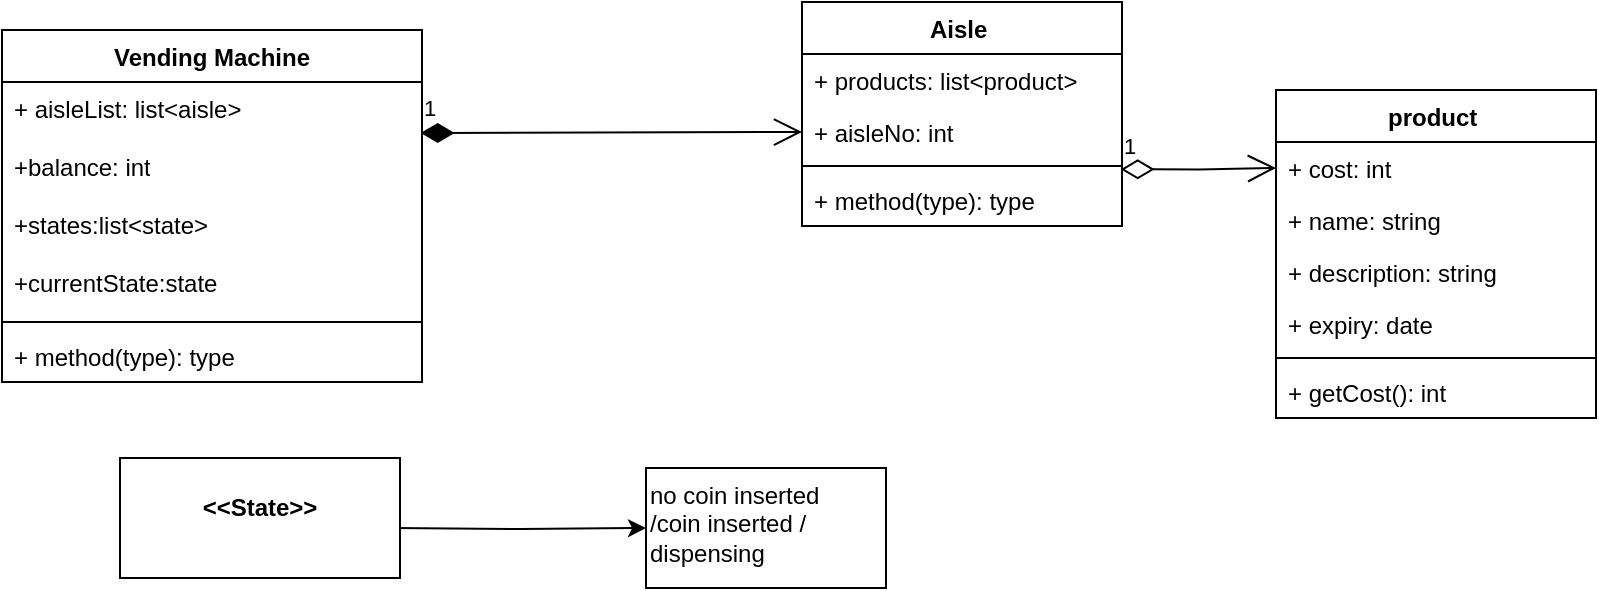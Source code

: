 <mxfile version="24.0.7" type="github">
  <diagram name="vendingMachine" id="8xDNpWsU-cSX1kGfSmg8">
    <mxGraphModel dx="1395" dy="533" grid="0" gridSize="10" guides="1" tooltips="1" connect="1" arrows="1" fold="1" page="0" pageScale="1" pageWidth="827" pageHeight="1169" math="0" shadow="0">
      <root>
        <mxCell id="0" />
        <mxCell id="1" parent="0" />
        <mxCell id="a1ps1tEa9rysesalj8w9-2" value="Vending Machine" style="swimlane;fontStyle=1;align=center;verticalAlign=top;childLayout=stackLayout;horizontal=1;startSize=26;horizontalStack=0;resizeParent=1;resizeParentMax=0;resizeLast=0;collapsible=1;marginBottom=0;whiteSpace=wrap;html=1;" vertex="1" parent="1">
          <mxGeometry x="-31" y="180" width="210" height="176" as="geometry" />
        </mxCell>
        <mxCell id="a1ps1tEa9rysesalj8w9-3" value="+ aisleList: list&amp;lt;aisle&amp;gt;" style="text;strokeColor=none;fillColor=none;align=left;verticalAlign=top;spacingLeft=4;spacingRight=4;overflow=hidden;rotatable=0;points=[[0,0.5],[1,0.5]];portConstraint=eastwest;whiteSpace=wrap;html=1;" vertex="1" parent="a1ps1tEa9rysesalj8w9-2">
          <mxGeometry y="26" width="210" height="29" as="geometry" />
        </mxCell>
        <mxCell id="a1ps1tEa9rysesalj8w9-18" value="+balance: int" style="text;strokeColor=none;fillColor=none;align=left;verticalAlign=top;spacingLeft=4;spacingRight=4;overflow=hidden;rotatable=0;points=[[0,0.5],[1,0.5]];portConstraint=eastwest;whiteSpace=wrap;html=1;" vertex="1" parent="a1ps1tEa9rysesalj8w9-2">
          <mxGeometry y="55" width="210" height="29" as="geometry" />
        </mxCell>
        <mxCell id="a1ps1tEa9rysesalj8w9-29" value="+states:list&amp;lt;state&amp;gt;&amp;nbsp;" style="text;strokeColor=none;fillColor=none;align=left;verticalAlign=top;spacingLeft=4;spacingRight=4;overflow=hidden;rotatable=0;points=[[0,0.5],[1,0.5]];portConstraint=eastwest;whiteSpace=wrap;html=1;" vertex="1" parent="a1ps1tEa9rysesalj8w9-2">
          <mxGeometry y="84" width="210" height="29" as="geometry" />
        </mxCell>
        <mxCell id="a1ps1tEa9rysesalj8w9-30" value="+currentState:state" style="text;strokeColor=none;fillColor=none;align=left;verticalAlign=top;spacingLeft=4;spacingRight=4;overflow=hidden;rotatable=0;points=[[0,0.5],[1,0.5]];portConstraint=eastwest;whiteSpace=wrap;html=1;" vertex="1" parent="a1ps1tEa9rysesalj8w9-2">
          <mxGeometry y="113" width="210" height="29" as="geometry" />
        </mxCell>
        <mxCell id="a1ps1tEa9rysesalj8w9-4" value="" style="line;strokeWidth=1;fillColor=none;align=left;verticalAlign=middle;spacingTop=-1;spacingLeft=3;spacingRight=3;rotatable=0;labelPosition=right;points=[];portConstraint=eastwest;strokeColor=inherit;" vertex="1" parent="a1ps1tEa9rysesalj8w9-2">
          <mxGeometry y="142" width="210" height="8" as="geometry" />
        </mxCell>
        <mxCell id="a1ps1tEa9rysesalj8w9-5" value="+ method(type): type" style="text;strokeColor=none;fillColor=none;align=left;verticalAlign=top;spacingLeft=4;spacingRight=4;overflow=hidden;rotatable=0;points=[[0,0.5],[1,0.5]];portConstraint=eastwest;whiteSpace=wrap;html=1;" vertex="1" parent="a1ps1tEa9rysesalj8w9-2">
          <mxGeometry y="150" width="210" height="26" as="geometry" />
        </mxCell>
        <mxCell id="a1ps1tEa9rysesalj8w9-9" value="Aisle&amp;nbsp;" style="swimlane;fontStyle=1;align=center;verticalAlign=top;childLayout=stackLayout;horizontal=1;startSize=26;horizontalStack=0;resizeParent=1;resizeParentMax=0;resizeLast=0;collapsible=1;marginBottom=0;whiteSpace=wrap;html=1;" vertex="1" parent="1">
          <mxGeometry x="369" y="166" width="160" height="112" as="geometry" />
        </mxCell>
        <mxCell id="a1ps1tEa9rysesalj8w9-25" value="+ products: list&amp;lt;product&amp;gt;" style="text;strokeColor=none;fillColor=none;align=left;verticalAlign=top;spacingLeft=4;spacingRight=4;overflow=hidden;rotatable=0;points=[[0,0.5],[1,0.5]];portConstraint=eastwest;whiteSpace=wrap;html=1;" vertex="1" parent="a1ps1tEa9rysesalj8w9-9">
          <mxGeometry y="26" width="160" height="26" as="geometry" />
        </mxCell>
        <mxCell id="a1ps1tEa9rysesalj8w9-10" value="+ aisleNo: int" style="text;strokeColor=none;fillColor=none;align=left;verticalAlign=top;spacingLeft=4;spacingRight=4;overflow=hidden;rotatable=0;points=[[0,0.5],[1,0.5]];portConstraint=eastwest;whiteSpace=wrap;html=1;" vertex="1" parent="a1ps1tEa9rysesalj8w9-9">
          <mxGeometry y="52" width="160" height="26" as="geometry" />
        </mxCell>
        <mxCell id="a1ps1tEa9rysesalj8w9-11" value="" style="line;strokeWidth=1;fillColor=none;align=left;verticalAlign=middle;spacingTop=-1;spacingLeft=3;spacingRight=3;rotatable=0;labelPosition=right;points=[];portConstraint=eastwest;strokeColor=inherit;" vertex="1" parent="a1ps1tEa9rysesalj8w9-9">
          <mxGeometry y="78" width="160" height="8" as="geometry" />
        </mxCell>
        <mxCell id="a1ps1tEa9rysesalj8w9-12" value="+ method(type): type" style="text;strokeColor=none;fillColor=none;align=left;verticalAlign=top;spacingLeft=4;spacingRight=4;overflow=hidden;rotatable=0;points=[[0,0.5],[1,0.5]];portConstraint=eastwest;whiteSpace=wrap;html=1;" vertex="1" parent="a1ps1tEa9rysesalj8w9-9">
          <mxGeometry y="86" width="160" height="26" as="geometry" />
        </mxCell>
        <mxCell id="a1ps1tEa9rysesalj8w9-13" value="product&amp;nbsp;" style="swimlane;fontStyle=1;align=center;verticalAlign=top;childLayout=stackLayout;horizontal=1;startSize=26;horizontalStack=0;resizeParent=1;resizeParentMax=0;resizeLast=0;collapsible=1;marginBottom=0;whiteSpace=wrap;html=1;" vertex="1" parent="1">
          <mxGeometry x="606" y="210" width="160" height="164" as="geometry" />
        </mxCell>
        <mxCell id="a1ps1tEa9rysesalj8w9-14" value="+ cost: int" style="text;strokeColor=none;fillColor=none;align=left;verticalAlign=top;spacingLeft=4;spacingRight=4;overflow=hidden;rotatable=0;points=[[0,0.5],[1,0.5]];portConstraint=eastwest;whiteSpace=wrap;html=1;" vertex="1" parent="a1ps1tEa9rysesalj8w9-13">
          <mxGeometry y="26" width="160" height="26" as="geometry" />
        </mxCell>
        <mxCell id="a1ps1tEa9rysesalj8w9-22" value="+ name: string" style="text;strokeColor=none;fillColor=none;align=left;verticalAlign=top;spacingLeft=4;spacingRight=4;overflow=hidden;rotatable=0;points=[[0,0.5],[1,0.5]];portConstraint=eastwest;whiteSpace=wrap;html=1;" vertex="1" parent="a1ps1tEa9rysesalj8w9-13">
          <mxGeometry y="52" width="160" height="26" as="geometry" />
        </mxCell>
        <mxCell id="a1ps1tEa9rysesalj8w9-24" value="+ description: string" style="text;strokeColor=none;fillColor=none;align=left;verticalAlign=top;spacingLeft=4;spacingRight=4;overflow=hidden;rotatable=0;points=[[0,0.5],[1,0.5]];portConstraint=eastwest;whiteSpace=wrap;html=1;" vertex="1" parent="a1ps1tEa9rysesalj8w9-13">
          <mxGeometry y="78" width="160" height="26" as="geometry" />
        </mxCell>
        <mxCell id="a1ps1tEa9rysesalj8w9-23" value="+ expiry: date" style="text;strokeColor=none;fillColor=none;align=left;verticalAlign=top;spacingLeft=4;spacingRight=4;overflow=hidden;rotatable=0;points=[[0,0.5],[1,0.5]];portConstraint=eastwest;whiteSpace=wrap;html=1;" vertex="1" parent="a1ps1tEa9rysesalj8w9-13">
          <mxGeometry y="104" width="160" height="26" as="geometry" />
        </mxCell>
        <mxCell id="a1ps1tEa9rysesalj8w9-15" value="" style="line;strokeWidth=1;fillColor=none;align=left;verticalAlign=middle;spacingTop=-1;spacingLeft=3;spacingRight=3;rotatable=0;labelPosition=right;points=[];portConstraint=eastwest;strokeColor=inherit;" vertex="1" parent="a1ps1tEa9rysesalj8w9-13">
          <mxGeometry y="130" width="160" height="8" as="geometry" />
        </mxCell>
        <mxCell id="a1ps1tEa9rysesalj8w9-16" value="+ getCost(): int" style="text;strokeColor=none;fillColor=none;align=left;verticalAlign=top;spacingLeft=4;spacingRight=4;overflow=hidden;rotatable=0;points=[[0,0.5],[1,0.5]];portConstraint=eastwest;whiteSpace=wrap;html=1;" vertex="1" parent="a1ps1tEa9rysesalj8w9-13">
          <mxGeometry y="138" width="160" height="26" as="geometry" />
        </mxCell>
        <mxCell id="a1ps1tEa9rysesalj8w9-19" value="1" style="endArrow=open;html=1;endSize=12;startArrow=diamondThin;startSize=14;startFill=1;edgeStyle=orthogonalEdgeStyle;align=left;verticalAlign=bottom;rounded=0;entryX=0;entryY=0.5;entryDx=0;entryDy=0;exitX=0.997;exitY=0.879;exitDx=0;exitDy=0;exitPerimeter=0;" edge="1" parent="1" source="a1ps1tEa9rysesalj8w9-3" target="a1ps1tEa9rysesalj8w9-10">
          <mxGeometry x="-1" y="3" relative="1" as="geometry">
            <mxPoint x="197" y="205" as="sourcePoint" />
            <mxPoint x="353" y="184" as="targetPoint" />
            <Array as="points">
              <mxPoint x="188" y="231" />
              <mxPoint x="197" y="231" />
            </Array>
          </mxGeometry>
        </mxCell>
        <mxCell id="a1ps1tEa9rysesalj8w9-20" value="1" style="endArrow=open;html=1;endSize=12;startArrow=diamondThin;startSize=14;startFill=0;edgeStyle=orthogonalEdgeStyle;align=left;verticalAlign=bottom;rounded=0;exitX=0.996;exitY=-0.09;exitDx=0;exitDy=0;exitPerimeter=0;" edge="1" parent="1" source="a1ps1tEa9rysesalj8w9-12" target="a1ps1tEa9rysesalj8w9-14">
          <mxGeometry x="-1" y="3" relative="1" as="geometry">
            <mxPoint x="522" y="222" as="sourcePoint" />
            <mxPoint x="682" y="222" as="targetPoint" />
          </mxGeometry>
        </mxCell>
        <mxCell id="a1ps1tEa9rysesalj8w9-28" value="" style="edgeStyle=orthogonalEdgeStyle;rounded=0;orthogonalLoop=1;jettySize=auto;html=1;" edge="1" parent="1" target="a1ps1tEa9rysesalj8w9-27">
          <mxGeometry relative="1" as="geometry">
            <mxPoint x="165" y="429" as="sourcePoint" />
          </mxGeometry>
        </mxCell>
        <mxCell id="a1ps1tEa9rysesalj8w9-26" value="&lt;p style=&quot;margin:0px;margin-top:4px;text-align:center;&quot;&gt;&lt;br&gt;&lt;b&gt;&amp;lt;&amp;lt;State&amp;gt;&amp;gt;&lt;/b&gt;&lt;/p&gt;" style="verticalAlign=top;align=left;overflow=fill;html=1;whiteSpace=wrap;" vertex="1" parent="1">
          <mxGeometry x="28" y="394" width="140" height="60" as="geometry" />
        </mxCell>
        <mxCell id="a1ps1tEa9rysesalj8w9-27" value="no coin inserted&amp;nbsp;&lt;div&gt;/&lt;span style=&quot;background-color: initial;&quot;&gt;coin inserted /&lt;/span&gt;&lt;/div&gt;&lt;div&gt;dispensing&lt;/div&gt;" style="whiteSpace=wrap;html=1;align=left;verticalAlign=top;" vertex="1" parent="1">
          <mxGeometry x="291" y="399" width="120" height="60" as="geometry" />
        </mxCell>
      </root>
    </mxGraphModel>
  </diagram>
</mxfile>
